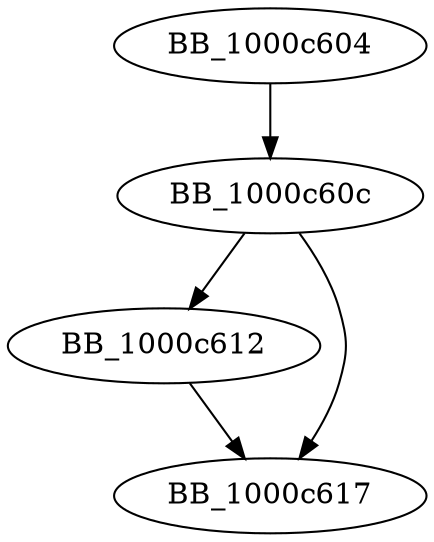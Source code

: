 DiGraph __fpmath{
BB_1000c604->BB_1000c60c
BB_1000c60c->BB_1000c612
BB_1000c60c->BB_1000c617
BB_1000c612->BB_1000c617
}
